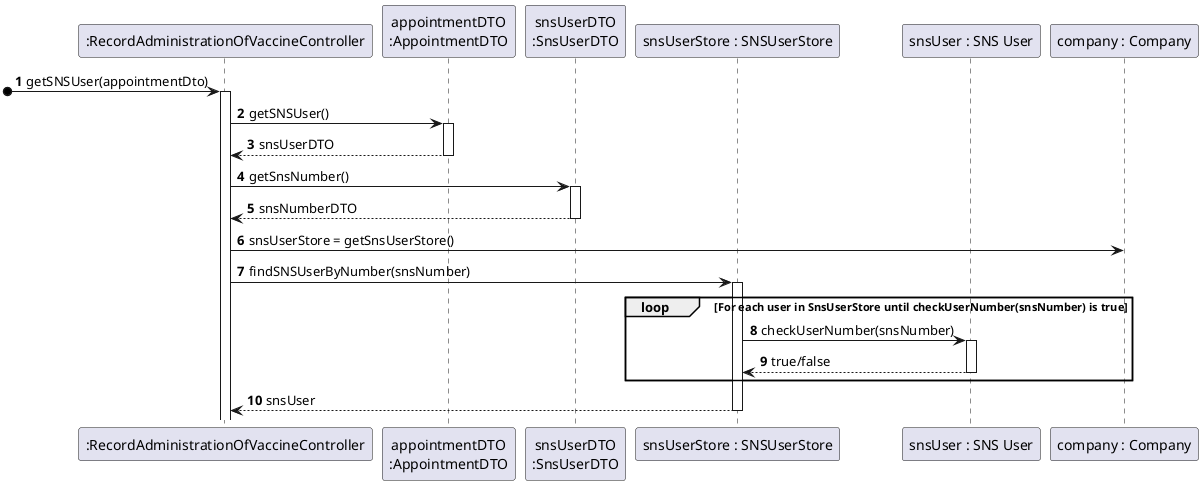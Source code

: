 @startuml
autonumber

participant ":RecordAdministrationOfVaccineController" as CTRL
participant "appointmentDTO\n:AppointmentDTO" as APPOINTMENTDTO
participant "snsUserDTO\n:SnsUserDTO" as SNSUSERDTO
participant "snsUserStore : SNSUserStore" as SNSUSERSTORE
participant "snsUser : SNS User" as SNSUSER
participant "company : Company" as COMP

[o-> CTRL : getSNSUser(appointmentDto)
activate CTRL
CTRL -> APPOINTMENTDTO : getSNSUser()
activate APPOINTMENTDTO
APPOINTMENTDTO --> CTRL : snsUserDTO
deactivate APPOINTMENTDTO
CTRL -> SNSUSERDTO : getSnsNumber()
activate SNSUSERDTO
SNSUSERDTO --> CTRL : snsNumberDTO
deactivate SNSUSERDTO
CTRL -> COMP : snsUserStore = getSnsUserStore()
CTRL -> SNSUSERSTORE : findSNSUserByNumber(snsNumber)

activate SNSUSERSTORE
loop For each user in SnsUserStore until checkUserNumber(snsNumber) is true
SNSUSERSTORE-> SNSUSER:checkUserNumber(snsNumber)

activate SNSUSER
SNSUSER --> SNSUSERSTORE:true/false

deactivate SNSUSER

end loop
SNSUSERSTORE --> CTRL : snsUser
deactivate SNSUSERSTORE


@enduml